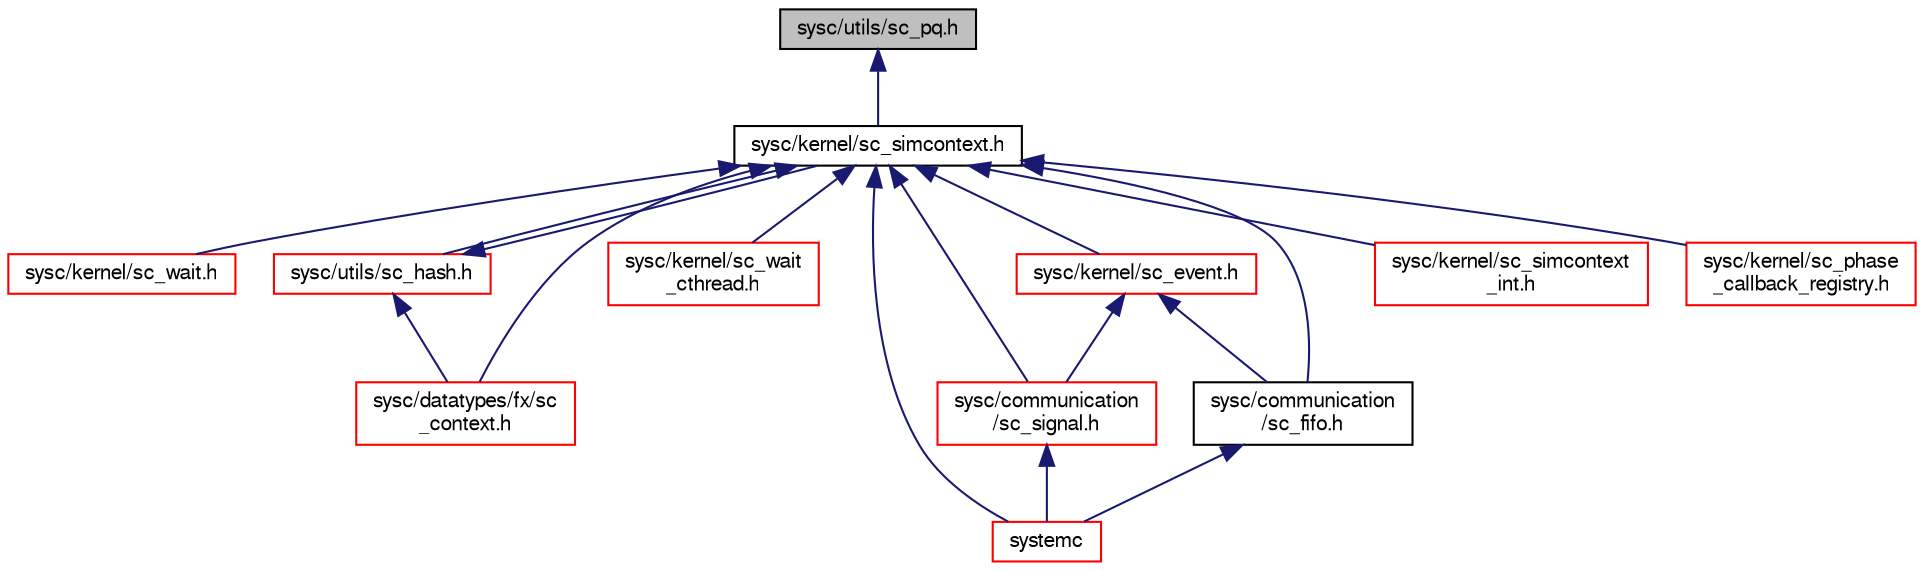 digraph "sysc/utils/sc_pq.h"
{
  edge [fontname="FreeSans",fontsize="10",labelfontname="FreeSans",labelfontsize="10"];
  node [fontname="FreeSans",fontsize="10",shape=record];
  Node6 [label="sysc/utils/sc_pq.h",height=0.2,width=0.4,color="black", fillcolor="grey75", style="filled", fontcolor="black"];
  Node6 -> Node7 [dir="back",color="midnightblue",fontsize="10",style="solid",fontname="FreeSans"];
  Node7 [label="sysc/kernel/sc_simcontext.h",height=0.2,width=0.4,color="black", fillcolor="white", style="filled",URL="$a00311.html"];
  Node7 -> Node8 [dir="back",color="midnightblue",fontsize="10",style="solid",fontname="FreeSans"];
  Node8 [label="sysc/kernel/sc_wait.h",height=0.2,width=0.4,color="red", fillcolor="white", style="filled",URL="$a00335.html"];
  Node7 -> Node46 [dir="back",color="midnightblue",fontsize="10",style="solid",fontname="FreeSans"];
  Node46 [label="sysc/utils/sc_hash.h",height=0.2,width=0.4,color="red", fillcolor="white", style="filled",URL="$a00356.html"];
  Node46 -> Node7 [dir="back",color="midnightblue",fontsize="10",style="solid",fontname="FreeSans"];
  Node46 -> Node47 [dir="back",color="midnightblue",fontsize="10",style="solid",fontname="FreeSans"];
  Node47 [label="sysc/datatypes/fx/sc\l_context.h",height=0.2,width=0.4,color="red", fillcolor="white", style="filled",URL="$a00113.html"];
  Node7 -> Node80 [dir="back",color="midnightblue",fontsize="10",style="solid",fontname="FreeSans"];
  Node80 [label="sysc/kernel/sc_wait\l_cthread.h",height=0.2,width=0.4,color="red", fillcolor="white", style="filled",URL="$a00338.html"];
  Node7 -> Node10 [dir="back",color="midnightblue",fontsize="10",style="solid",fontname="FreeSans"];
  Node10 [label="systemc",height=0.2,width=0.4,color="red", fillcolor="white", style="filled",URL="$a00401.html"];
  Node7 -> Node15 [dir="back",color="midnightblue",fontsize="10",style="solid",fontname="FreeSans"];
  Node15 [label="sysc/kernel/sc_event.h",height=0.2,width=0.4,color="red", fillcolor="white", style="filled",URL="$a00248.html"];
  Node15 -> Node17 [dir="back",color="midnightblue",fontsize="10",style="solid",fontname="FreeSans"];
  Node17 [label="sysc/communication\l/sc_signal.h",height=0.2,width=0.4,color="red", fillcolor="white", style="filled",URL="$a00059.html"];
  Node17 -> Node10 [dir="back",color="midnightblue",fontsize="10",style="solid",fontname="FreeSans"];
  Node15 -> Node39 [dir="back",color="midnightblue",fontsize="10",style="solid",fontname="FreeSans"];
  Node39 [label="sysc/communication\l/sc_fifo.h",height=0.2,width=0.4,color="black", fillcolor="white", style="filled",URL="$a00023.html"];
  Node39 -> Node10 [dir="back",color="midnightblue",fontsize="10",style="solid",fontname="FreeSans"];
  Node7 -> Node17 [dir="back",color="midnightblue",fontsize="10",style="solid",fontname="FreeSans"];
  Node7 -> Node39 [dir="back",color="midnightblue",fontsize="10",style="solid",fontname="FreeSans"];
  Node7 -> Node47 [dir="back",color="midnightblue",fontsize="10",style="solid",fontname="FreeSans"];
  Node7 -> Node31 [dir="back",color="midnightblue",fontsize="10",style="solid",fontname="FreeSans"];
  Node31 [label="sysc/kernel/sc_simcontext\l_int.h",height=0.2,width=0.4,color="red", fillcolor="white", style="filled",URL="$a00314.html"];
  Node7 -> Node33 [dir="back",color="midnightblue",fontsize="10",style="solid",fontname="FreeSans"];
  Node33 [label="sysc/kernel/sc_phase\l_callback_registry.h",height=0.2,width=0.4,color="red", fillcolor="white", style="filled",URL="$a00290.html"];
}
